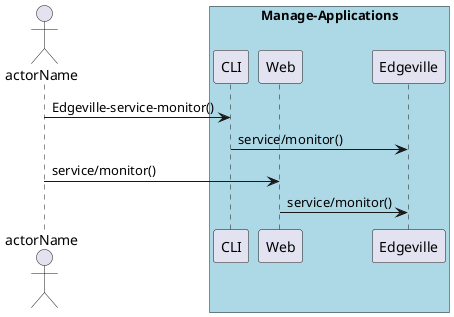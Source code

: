 @startuml
Actor "actorName" as A

box "Manage-Applications" #lightblue
participant CLI as CLI
participant Web as Web
participant "Edgeville" as S
A -> CLI : Edgeville-service-monitor()
CLI -> S : service/monitor()
A -> Web : service/monitor()
Web -> S : service/monitor()
end box

@enduml
